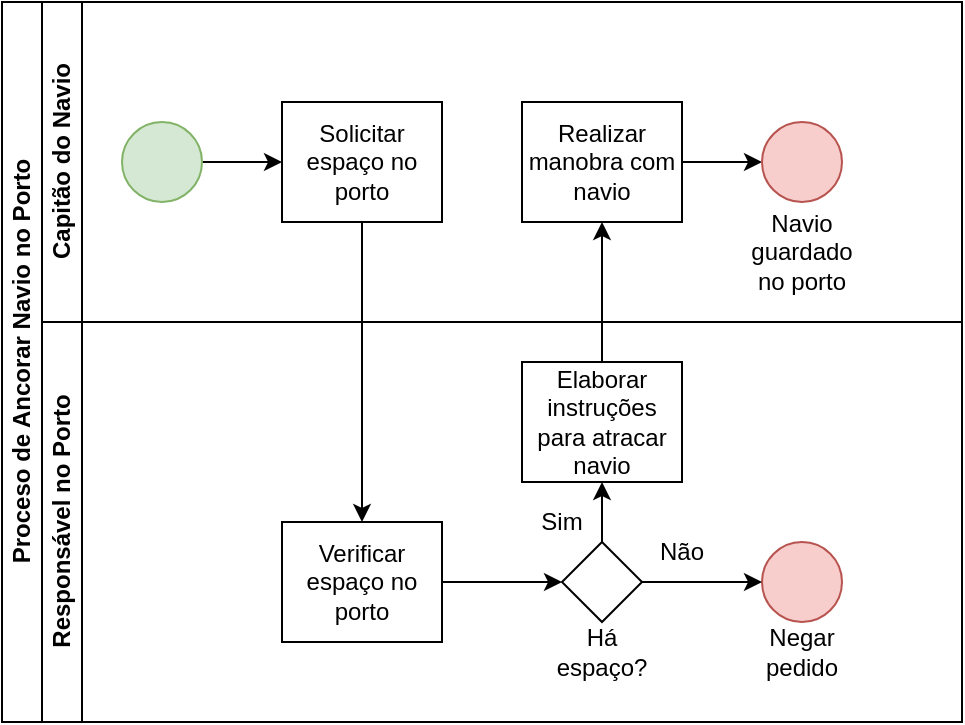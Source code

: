 <mxfile version="20.2.3" type="device"><diagram id="prtHgNgQTEPvFCAcTncT" name="Page-1"><mxGraphModel dx="981" dy="597" grid="1" gridSize="10" guides="1" tooltips="1" connect="1" arrows="1" fold="1" page="1" pageScale="1" pageWidth="827" pageHeight="1169" math="0" shadow="0"><root><mxCell id="0"/><mxCell id="1" parent="0"/><mxCell id="dNxyNK7c78bLwvsdeMH5-19" value="Proceso de Ancorar Navio no Porto" style="swimlane;html=1;childLayout=stackLayout;resizeParent=1;resizeParentMax=0;horizontal=0;startSize=20;horizontalStack=0;" parent="1" vertex="1"><mxGeometry x="90" y="80" width="480" height="360" as="geometry"/></mxCell><mxCell id="dNxyNK7c78bLwvsdeMH5-20" value="Capitão do Navio" style="swimlane;html=1;startSize=20;horizontal=0;" parent="dNxyNK7c78bLwvsdeMH5-19" vertex="1"><mxGeometry x="20" width="460" height="160" as="geometry"/></mxCell><mxCell id="dNxyNK7c78bLwvsdeMH5-25" value="" style="edgeStyle=orthogonalEdgeStyle;rounded=0;orthogonalLoop=1;jettySize=auto;html=1;" parent="dNxyNK7c78bLwvsdeMH5-20" source="dNxyNK7c78bLwvsdeMH5-23" target="dNxyNK7c78bLwvsdeMH5-24" edge="1"><mxGeometry relative="1" as="geometry"/></mxCell><mxCell id="dNxyNK7c78bLwvsdeMH5-23" value="" style="ellipse;whiteSpace=wrap;html=1;fillColor=#d5e8d4;strokeColor=#82b366;" parent="dNxyNK7c78bLwvsdeMH5-20" vertex="1"><mxGeometry x="40" y="60" width="40" height="40" as="geometry"/></mxCell><mxCell id="dNxyNK7c78bLwvsdeMH5-24" value="Solicitar espaço no porto" style="rounded=0;whiteSpace=wrap;html=1;fontFamily=Helvetica;fontSize=12;fontColor=#000000;align=center;" parent="dNxyNK7c78bLwvsdeMH5-20" vertex="1"><mxGeometry x="120" y="50" width="80" height="60" as="geometry"/></mxCell><mxCell id="dNxyNK7c78bLwvsdeMH5-33" value="" style="edgeStyle=orthogonalEdgeStyle;rounded=0;orthogonalLoop=1;jettySize=auto;html=1;endArrow=classic;endFill=1;" parent="dNxyNK7c78bLwvsdeMH5-20" source="dNxyNK7c78bLwvsdeMH5-30" target="dNxyNK7c78bLwvsdeMH5-32" edge="1"><mxGeometry relative="1" as="geometry"/></mxCell><mxCell id="dNxyNK7c78bLwvsdeMH5-30" value="Realizar manobra com navio" style="rounded=0;whiteSpace=wrap;html=1;fontFamily=Helvetica;fontSize=12;fontColor=#000000;align=center;" parent="dNxyNK7c78bLwvsdeMH5-20" vertex="1"><mxGeometry x="240" y="50" width="80" height="60" as="geometry"/></mxCell><mxCell id="dNxyNK7c78bLwvsdeMH5-32" value="" style="ellipse;whiteSpace=wrap;html=1;fillColor=#f8cecc;strokeColor=#b85450;" parent="dNxyNK7c78bLwvsdeMH5-20" vertex="1"><mxGeometry x="360" y="60" width="40" height="40" as="geometry"/></mxCell><mxCell id="roa0rAZQ-YLdL1cENQSG-15" value="Navio guardado no porto" style="text;html=1;strokeColor=none;fillColor=none;align=center;verticalAlign=middle;whiteSpace=wrap;rounded=0;" parent="dNxyNK7c78bLwvsdeMH5-20" vertex="1"><mxGeometry x="350" y="110" width="60" height="30" as="geometry"/></mxCell><mxCell id="roa0rAZQ-YLdL1cENQSG-1" value="Responsável no Porto" style="swimlane;html=1;startSize=20;horizontal=0;" parent="dNxyNK7c78bLwvsdeMH5-19" vertex="1"><mxGeometry x="20" y="160" width="460" height="200" as="geometry"/></mxCell><mxCell id="roa0rAZQ-YLdL1cENQSG-2" value="" style="edgeStyle=orthogonalEdgeStyle;rounded=0;orthogonalLoop=1;jettySize=auto;html=1;endArrow=classic;endFill=1;" parent="roa0rAZQ-YLdL1cENQSG-1" source="roa0rAZQ-YLdL1cENQSG-3" target="roa0rAZQ-YLdL1cENQSG-4" edge="1"><mxGeometry relative="1" as="geometry"/></mxCell><mxCell id="roa0rAZQ-YLdL1cENQSG-3" value="Verificar espaço no porto" style="rounded=0;whiteSpace=wrap;html=1;fontFamily=Helvetica;fontSize=12;fontColor=#000000;align=center;" parent="roa0rAZQ-YLdL1cENQSG-1" vertex="1"><mxGeometry x="120" y="100" width="80" height="60" as="geometry"/></mxCell><mxCell id="roa0rAZQ-YLdL1cENQSG-4" value="" style="rhombus;whiteSpace=wrap;html=1;fontFamily=Helvetica;fontSize=12;fontColor=#000000;align=center;" parent="roa0rAZQ-YLdL1cENQSG-1" vertex="1"><mxGeometry x="260" y="110" width="40" height="40" as="geometry"/></mxCell><mxCell id="roa0rAZQ-YLdL1cENQSG-7" value="Há espaço?" style="text;html=1;strokeColor=none;fillColor=none;align=center;verticalAlign=middle;whiteSpace=wrap;rounded=0;" parent="roa0rAZQ-YLdL1cENQSG-1" vertex="1"><mxGeometry x="250" y="150" width="60" height="30" as="geometry"/></mxCell><mxCell id="roa0rAZQ-YLdL1cENQSG-10" value="" style="ellipse;whiteSpace=wrap;html=1;fillColor=#f8cecc;strokeColor=#b85450;" parent="roa0rAZQ-YLdL1cENQSG-1" vertex="1"><mxGeometry x="360" y="110" width="40" height="40" as="geometry"/></mxCell><mxCell id="roa0rAZQ-YLdL1cENQSG-8" style="edgeStyle=orthogonalEdgeStyle;rounded=0;orthogonalLoop=1;jettySize=auto;html=1;entryX=0;entryY=0.5;entryDx=0;entryDy=0;" parent="roa0rAZQ-YLdL1cENQSG-1" source="roa0rAZQ-YLdL1cENQSG-4" target="roa0rAZQ-YLdL1cENQSG-10" edge="1"><mxGeometry relative="1" as="geometry"><mxPoint x="350" y="130" as="targetPoint"/></mxGeometry></mxCell><mxCell id="roa0rAZQ-YLdL1cENQSG-11" value="Negar pedido" style="text;html=1;strokeColor=none;fillColor=none;align=center;verticalAlign=middle;whiteSpace=wrap;rounded=0;" parent="roa0rAZQ-YLdL1cENQSG-1" vertex="1"><mxGeometry x="350" y="150" width="60" height="30" as="geometry"/></mxCell><mxCell id="roa0rAZQ-YLdL1cENQSG-12" value="Elaborar instruções para atracar navio" style="rounded=0;whiteSpace=wrap;html=1;fontFamily=Helvetica;fontSize=12;fontColor=#000000;align=center;" parent="roa0rAZQ-YLdL1cENQSG-1" vertex="1"><mxGeometry x="240" y="20" width="80" height="60" as="geometry"/></mxCell><mxCell id="roa0rAZQ-YLdL1cENQSG-13" value="" style="endArrow=classic;html=1;rounded=0;exitX=0.5;exitY=0;exitDx=0;exitDy=0;entryX=0.5;entryY=1;entryDx=0;entryDy=0;" parent="roa0rAZQ-YLdL1cENQSG-1" source="roa0rAZQ-YLdL1cENQSG-4" target="roa0rAZQ-YLdL1cENQSG-12" edge="1"><mxGeometry width="50" height="50" relative="1" as="geometry"><mxPoint x="350" y="100" as="sourcePoint"/><mxPoint x="280" y="100.0" as="targetPoint"/></mxGeometry></mxCell><mxCell id="a-vi5E9q63NvoHIFMRoD-1" value="Não" style="text;html=1;strokeColor=none;fillColor=none;align=center;verticalAlign=middle;whiteSpace=wrap;rounded=0;" vertex="1" parent="roa0rAZQ-YLdL1cENQSG-1"><mxGeometry x="290" y="100" width="60" height="30" as="geometry"/></mxCell><mxCell id="a-vi5E9q63NvoHIFMRoD-2" value="Sim" style="text;html=1;strokeColor=none;fillColor=none;align=center;verticalAlign=middle;whiteSpace=wrap;rounded=0;" vertex="1" parent="roa0rAZQ-YLdL1cENQSG-1"><mxGeometry x="230" y="85" width="60" height="30" as="geometry"/></mxCell><mxCell id="roa0rAZQ-YLdL1cENQSG-5" style="edgeStyle=orthogonalEdgeStyle;rounded=0;orthogonalLoop=1;jettySize=auto;html=1;entryX=0.5;entryY=0;entryDx=0;entryDy=0;" parent="dNxyNK7c78bLwvsdeMH5-19" source="dNxyNK7c78bLwvsdeMH5-24" target="roa0rAZQ-YLdL1cENQSG-3" edge="1"><mxGeometry relative="1" as="geometry"/></mxCell><mxCell id="dNxyNK7c78bLwvsdeMH5-35" style="edgeStyle=orthogonalEdgeStyle;rounded=0;orthogonalLoop=1;jettySize=auto;html=1;endArrow=classic;endFill=1;" parent="dNxyNK7c78bLwvsdeMH5-19" edge="1"><mxGeometry relative="1" as="geometry"><mxPoint x="300" y="350" as="sourcePoint"/><mxPoint x="300.034" y="350" as="targetPoint"/></mxGeometry></mxCell><mxCell id="roa0rAZQ-YLdL1cENQSG-14" style="edgeStyle=orthogonalEdgeStyle;rounded=0;orthogonalLoop=1;jettySize=auto;html=1;entryX=0.5;entryY=1;entryDx=0;entryDy=0;" parent="dNxyNK7c78bLwvsdeMH5-19" source="roa0rAZQ-YLdL1cENQSG-12" target="dNxyNK7c78bLwvsdeMH5-30" edge="1"><mxGeometry relative="1" as="geometry"/></mxCell></root></mxGraphModel></diagram></mxfile>
